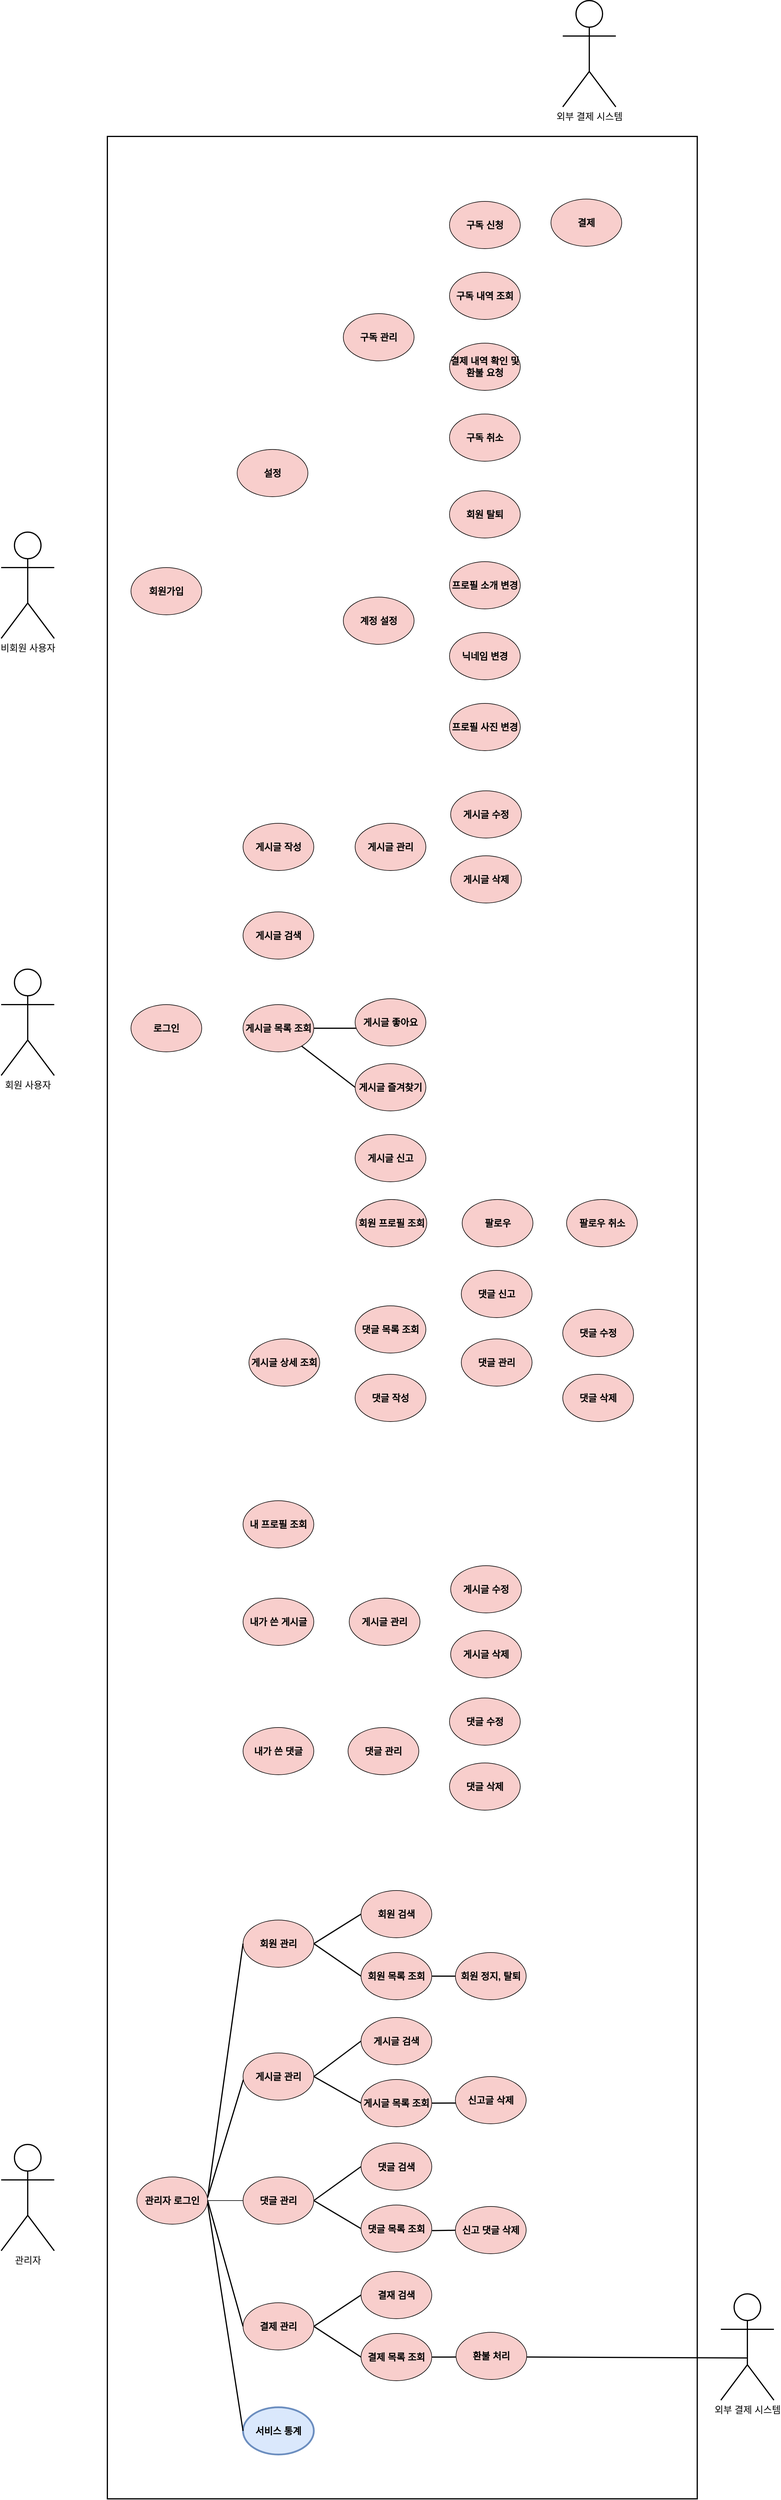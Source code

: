<mxfile version="28.0.3" pages="2">
  <diagram name="페이지-1" id="KHk0nPtYh4eh7Fd_yaVx">
    <mxGraphModel dx="2191" dy="2520" grid="1" gridSize="10" guides="1" tooltips="1" connect="1" arrows="1" fold="1" page="1" pageScale="1" pageWidth="827" pageHeight="1169" math="0" shadow="0">
      <root>
        <mxCell id="0" />
        <mxCell id="1" parent="0" />
        <mxCell id="G9qvY0UhT8ZJuswkd91p-95" value="" style="rounded=0;whiteSpace=wrap;html=1;fillColor=light-dark(#FFFFFF,#FFFFFF);fontSize=16;strokeWidth=2;" vertex="1" parent="1">
          <mxGeometry x="240" y="-730" width="1000" height="4000" as="geometry" />
        </mxCell>
        <mxCell id="G9qvY0UhT8ZJuswkd91p-1" value="&lt;font&gt;비회원 사용자&lt;/font&gt;" style="shape=umlActor;verticalLabelPosition=bottom;verticalAlign=top;html=1;outlineConnect=0;fontSize=16;strokeWidth=2;" vertex="1" parent="1">
          <mxGeometry x="60" y="-60" width="90" height="180" as="geometry" />
        </mxCell>
        <mxCell id="G9qvY0UhT8ZJuswkd91p-5" value="회원가입" style="ellipse;whiteSpace=wrap;fillColor=light-dark(#F8CECC,#FFFFFF);fontSize=16;fontStyle=1;labelBackgroundColor=none;strokeColor=light-dark(#000000,#000000);gradientColor=none;gradientDirection=east;fontColor=light-dark(#000000,#000000);" vertex="1" parent="1">
          <mxGeometry x="280" width="120" height="80" as="geometry" />
        </mxCell>
        <mxCell id="G9qvY0UhT8ZJuswkd91p-6" value="로그인" style="ellipse;whiteSpace=wrap;html=1;fontSize=16;strokeColor=light-dark(#000000,#000000);align=center;verticalAlign=middle;fontFamily=Helvetica;fontColor=light-dark(#000000,#000000);fontStyle=1;labelBackgroundColor=none;fillColor=light-dark(#F8CECC,#FFFFFF);gradientColor=none;gradientDirection=east;" vertex="1" parent="1">
          <mxGeometry x="280" y="740" width="120" height="80" as="geometry" />
        </mxCell>
        <mxCell id="G9qvY0UhT8ZJuswkd91p-51" style="edgeStyle=orthogonalEdgeStyle;rounded=0;orthogonalLoop=1;jettySize=auto;html=1;endArrow=none;endFill=0;fontSize=16;strokeWidth=2;strokeColor=light-dark(#000000,#000000);" edge="1" parent="1" source="G9qvY0UhT8ZJuswkd91p-7" target="G9qvY0UhT8ZJuswkd91p-23">
          <mxGeometry relative="1" as="geometry">
            <Array as="points">
              <mxPoint x="740" y="770" />
              <mxPoint x="740" y="770" />
            </Array>
          </mxGeometry>
        </mxCell>
        <mxCell id="G9qvY0UhT8ZJuswkd91p-7" value="게시글 목록 조회" style="ellipse;whiteSpace=wrap;html=1;fontSize=16;strokeColor=light-dark(#000000,#000000);align=center;verticalAlign=middle;fontFamily=Helvetica;fontColor=light-dark(#000000,#000000);fontStyle=1;labelBackgroundColor=none;fillColor=light-dark(#F8CECC,#FFFFFF);gradientColor=none;gradientDirection=east;" vertex="1" parent="1">
          <mxGeometry x="470" y="740" width="120" height="80" as="geometry" />
        </mxCell>
        <mxCell id="G9qvY0UhT8ZJuswkd91p-8" value="댓글 작성" style="ellipse;whiteSpace=wrap;html=1;fontSize=16;strokeColor=light-dark(#000000,#000000);align=center;verticalAlign=middle;fontFamily=Helvetica;fontColor=light-dark(#000000,#000000);fontStyle=1;labelBackgroundColor=none;fillColor=light-dark(#F8CECC,#FFFFFF);gradientColor=none;gradientDirection=east;" vertex="1" parent="1">
          <mxGeometry x="660" y="1366" width="120" height="80" as="geometry" />
        </mxCell>
        <mxCell id="G9qvY0UhT8ZJuswkd91p-10" value="팔로우" style="ellipse;whiteSpace=wrap;html=1;fontSize=16;strokeColor=light-dark(#000000,#000000);align=center;verticalAlign=middle;fontFamily=Helvetica;fontColor=light-dark(#000000,#000000);fontStyle=1;labelBackgroundColor=none;fillColor=light-dark(#F8CECC,#FFFFFF);gradientColor=none;gradientDirection=east;" vertex="1" parent="1">
          <mxGeometry x="841.5" y="1070" width="120" height="80" as="geometry" />
        </mxCell>
        <mxCell id="G9qvY0UhT8ZJuswkd91p-15" value="게시글 수정" style="ellipse;whiteSpace=wrap;html=1;fontSize=16;strokeColor=light-dark(#000000,#000000);align=center;verticalAlign=middle;fontFamily=Helvetica;fontColor=light-dark(#000000,#000000);fontStyle=1;labelBackgroundColor=none;fillColor=light-dark(#F8CECC,#FFFFFF);gradientColor=none;gradientDirection=east;" vertex="1" parent="1">
          <mxGeometry x="822" y="378" width="120" height="80" as="geometry" />
        </mxCell>
        <mxCell id="G9qvY0UhT8ZJuswkd91p-16" value="게시글 관리" style="ellipse;whiteSpace=wrap;html=1;fontSize=16;strokeColor=light-dark(#000000,#000000);align=center;verticalAlign=middle;fontFamily=Helvetica;fontColor=light-dark(#000000,#000000);fontStyle=1;labelBackgroundColor=none;fillColor=light-dark(#F8CECC,#FFFFFF);gradientColor=none;gradientDirection=east;" vertex="1" parent="1">
          <mxGeometry x="660" y="433" width="120" height="80" as="geometry" />
        </mxCell>
        <mxCell id="G9qvY0UhT8ZJuswkd91p-17" value="게시글 작성" style="ellipse;whiteSpace=wrap;html=1;fontSize=16;strokeColor=light-dark(#000000,#000000);align=center;verticalAlign=middle;fontFamily=Helvetica;fontColor=light-dark(#000000,#000000);fontStyle=1;labelBackgroundColor=none;fillColor=light-dark(#F8CECC,#FFFFFF);gradientColor=none;gradientDirection=east;" vertex="1" parent="1">
          <mxGeometry x="470" y="433" width="120" height="80" as="geometry" />
        </mxCell>
        <mxCell id="G9qvY0UhT8ZJuswkd91p-18" value="게시글 삭제" style="ellipse;whiteSpace=wrap;html=1;fontSize=16;strokeColor=light-dark(#000000,#000000);align=center;verticalAlign=middle;fontFamily=Helvetica;fontColor=light-dark(#000000,#000000);fontStyle=1;labelBackgroundColor=none;fillColor=light-dark(#F8CECC,#FFFFFF);gradientColor=none;gradientDirection=east;" vertex="1" parent="1">
          <mxGeometry x="822" y="488" width="120" height="80" as="geometry" />
        </mxCell>
        <mxCell id="G9qvY0UhT8ZJuswkd91p-20" value="댓글 수정" style="ellipse;whiteSpace=wrap;html=1;fontSize=16;strokeColor=light-dark(#000000,#000000);align=center;verticalAlign=middle;fontFamily=Helvetica;fontColor=light-dark(#000000,#000000);fontStyle=1;labelBackgroundColor=none;fillColor=light-dark(#F8CECC,#FFFFFF);gradientColor=none;gradientDirection=east;" vertex="1" parent="1">
          <mxGeometry x="1012" y="1256" width="120" height="80" as="geometry" />
        </mxCell>
        <mxCell id="G9qvY0UhT8ZJuswkd91p-21" value="댓글 관리" style="ellipse;whiteSpace=wrap;html=1;fontSize=16;strokeColor=light-dark(#000000,#000000);align=center;verticalAlign=middle;fontFamily=Helvetica;fontColor=light-dark(#000000,#000000);fontStyle=1;labelBackgroundColor=none;fillColor=light-dark(#F8CECC,#FFFFFF);gradientColor=none;gradientDirection=east;" vertex="1" parent="1">
          <mxGeometry x="840" y="1306" width="120" height="80" as="geometry" />
        </mxCell>
        <mxCell id="G9qvY0UhT8ZJuswkd91p-22" value="댓글 삭제" style="ellipse;whiteSpace=wrap;html=1;fontSize=16;strokeColor=light-dark(#000000,#000000);align=center;verticalAlign=middle;fontFamily=Helvetica;fontColor=light-dark(#000000,#000000);fontStyle=1;labelBackgroundColor=none;fillColor=light-dark(#F8CECC,#FFFFFF);gradientColor=none;gradientDirection=east;" vertex="1" parent="1">
          <mxGeometry x="1012" y="1366" width="120" height="80" as="geometry" />
        </mxCell>
        <mxCell id="G9qvY0UhT8ZJuswkd91p-23" value="게시글 좋아요" style="ellipse;whiteSpace=wrap;html=1;fontSize=16;strokeColor=light-dark(#000000,#000000);align=center;verticalAlign=middle;fontFamily=Helvetica;fontColor=light-dark(#000000,#000000);fontStyle=1;labelBackgroundColor=none;fillColor=light-dark(#F8CECC,#FFFFFF);gradientColor=none;gradientDirection=east;" vertex="1" parent="1">
          <mxGeometry x="660" y="730" width="120" height="80" as="geometry" />
        </mxCell>
        <mxCell id="G9qvY0UhT8ZJuswkd91p-24" value="게시글 즐겨찾기" style="ellipse;whiteSpace=wrap;html=1;fontSize=16;strokeColor=light-dark(#000000,#000000);align=center;verticalAlign=middle;fontFamily=Helvetica;fontColor=light-dark(#000000,#000000);fontStyle=1;labelBackgroundColor=none;fillColor=light-dark(#F8CECC,#FFFFFF);gradientColor=none;gradientDirection=east;" vertex="1" parent="1">
          <mxGeometry x="660" y="840" width="120" height="80" as="geometry" />
        </mxCell>
        <mxCell id="G9qvY0UhT8ZJuswkd91p-25" value="설정" style="ellipse;whiteSpace=wrap;html=1;fontSize=16;strokeColor=light-dark(#000000,#000000);align=center;verticalAlign=middle;fontFamily=Helvetica;fontColor=light-dark(#000000,#000000);fontStyle=1;labelBackgroundColor=none;fillColor=light-dark(#F8CECC,#FFFFFF);gradientColor=none;gradientDirection=east;" vertex="1" parent="1">
          <mxGeometry x="460" y="-200" width="120" height="80" as="geometry" />
        </mxCell>
        <mxCell id="G9qvY0UhT8ZJuswkd91p-26" value="계정 설정" style="ellipse;whiteSpace=wrap;html=1;fontSize=16;strokeColor=light-dark(#000000,#000000);align=center;verticalAlign=middle;fontFamily=Helvetica;fontColor=light-dark(#000000,#000000);fontStyle=1;labelBackgroundColor=none;fillColor=light-dark(#F8CECC,#FFFFFF);gradientColor=none;gradientDirection=east;" vertex="1" parent="1">
          <mxGeometry x="640" y="50" width="120" height="80" as="geometry" />
        </mxCell>
        <mxCell id="G9qvY0UhT8ZJuswkd91p-27" value="프로필 사진 변경" style="ellipse;whiteSpace=wrap;html=1;fontSize=16;strokeColor=light-dark(#000000,#000000);align=center;verticalAlign=middle;fontFamily=Helvetica;fontColor=light-dark(#000000,#000000);fontStyle=1;labelBackgroundColor=none;fillColor=light-dark(#F8CECC,#FFFFFF);gradientColor=none;gradientDirection=east;" vertex="1" parent="1">
          <mxGeometry x="820" y="230" width="120" height="80" as="geometry" />
        </mxCell>
        <mxCell id="G9qvY0UhT8ZJuswkd91p-29" value="닉네임 변경" style="ellipse;whiteSpace=wrap;html=1;fontSize=16;strokeColor=light-dark(#000000,#000000);align=center;verticalAlign=middle;fontFamily=Helvetica;fontColor=light-dark(#000000,#000000);fontStyle=1;labelBackgroundColor=none;fillColor=light-dark(#F8CECC,#FFFFFF);gradientColor=none;gradientDirection=east;" vertex="1" parent="1">
          <mxGeometry x="820" y="110" width="120" height="80" as="geometry" />
        </mxCell>
        <mxCell id="G9qvY0UhT8ZJuswkd91p-30" value="프로필 소개 변경" style="ellipse;whiteSpace=wrap;html=1;fontSize=16;strokeColor=light-dark(#000000,#000000);align=center;verticalAlign=middle;fontFamily=Helvetica;fontColor=light-dark(#000000,#000000);fontStyle=1;labelBackgroundColor=none;fillColor=light-dark(#F8CECC,#FFFFFF);gradientColor=none;gradientDirection=east;" vertex="1" parent="1">
          <mxGeometry x="820" y="-10" width="120" height="80" as="geometry" />
        </mxCell>
        <mxCell id="G9qvY0UhT8ZJuswkd91p-31" value="회원 탈퇴" style="ellipse;whiteSpace=wrap;html=1;fontSize=16;strokeColor=light-dark(#000000,#000000);align=center;verticalAlign=middle;fontFamily=Helvetica;fontColor=light-dark(#000000,#000000);fontStyle=1;labelBackgroundColor=none;fillColor=light-dark(#F8CECC,#FFFFFF);gradientColor=none;gradientDirection=east;" vertex="1" parent="1">
          <mxGeometry x="820" y="-130" width="120" height="80" as="geometry" />
        </mxCell>
        <mxCell id="G9qvY0UhT8ZJuswkd91p-33" value="구독 관리" style="ellipse;whiteSpace=wrap;html=1;fontSize=16;strokeColor=light-dark(#000000,#000000);align=center;verticalAlign=middle;fontFamily=Helvetica;fontColor=light-dark(#000000,#000000);fontStyle=1;labelBackgroundColor=none;fillColor=light-dark(#F8CECC,#FFFFFF);gradientColor=none;gradientDirection=east;" vertex="1" parent="1">
          <mxGeometry x="640" y="-430" width="120" height="80" as="geometry" />
        </mxCell>
        <mxCell id="G9qvY0UhT8ZJuswkd91p-34" value="구독 취소" style="ellipse;whiteSpace=wrap;html=1;fontSize=16;strokeColor=light-dark(#000000,#000000);align=center;verticalAlign=middle;fontFamily=Helvetica;fontColor=light-dark(#000000,#000000);fontStyle=1;labelBackgroundColor=none;fillColor=light-dark(#F8CECC,#FFFFFF);gradientColor=none;gradientDirection=east;" vertex="1" parent="1">
          <mxGeometry x="820" y="-260" width="120" height="80" as="geometry" />
        </mxCell>
        <mxCell id="G9qvY0UhT8ZJuswkd91p-35" value="결제 내역 확인 및 환불 요청" style="ellipse;whiteSpace=wrap;html=1;fontSize=16;strokeColor=light-dark(#000000,#000000);align=center;verticalAlign=middle;fontFamily=Helvetica;fontColor=light-dark(#000000,#000000);fontStyle=1;labelBackgroundColor=none;fillColor=light-dark(#F8CECC,#FFFFFF);gradientColor=none;gradientDirection=east;" vertex="1" parent="1">
          <mxGeometry x="820" y="-380" width="120" height="80" as="geometry" />
        </mxCell>
        <mxCell id="G9qvY0UhT8ZJuswkd91p-36" value="구독 내역 조회" style="ellipse;whiteSpace=wrap;html=1;fontSize=16;strokeColor=light-dark(#000000,#000000);align=center;verticalAlign=middle;fontFamily=Helvetica;fontColor=light-dark(#000000,#000000);fontStyle=1;labelBackgroundColor=none;fillColor=light-dark(#F8CECC,#FFFFFF);gradientColor=none;gradientDirection=east;" vertex="1" parent="1">
          <mxGeometry x="820" y="-500" width="120" height="80" as="geometry" />
        </mxCell>
        <mxCell id="G9qvY0UhT8ZJuswkd91p-37" value="구독 신청" style="ellipse;whiteSpace=wrap;html=1;fontSize=16;strokeColor=light-dark(#000000,#000000);align=center;verticalAlign=middle;fontFamily=Helvetica;fontColor=light-dark(#000000,#000000);fontStyle=1;labelBackgroundColor=none;fillColor=light-dark(#F8CECC,#FFFFFF);gradientColor=none;gradientDirection=east;" vertex="1" parent="1">
          <mxGeometry x="820" y="-620" width="120" height="80" as="geometry" />
        </mxCell>
        <mxCell id="G9qvY0UhT8ZJuswkd91p-38" value="결제" style="ellipse;whiteSpace=wrap;html=1;fontSize=16;strokeColor=light-dark(#000000,#000000);align=center;verticalAlign=middle;fontFamily=Helvetica;fontColor=light-dark(#000000,#000000);fontStyle=1;labelBackgroundColor=none;fillColor=light-dark(#F8CECC,#FFFFFF);gradientColor=none;gradientDirection=east;" vertex="1" parent="1">
          <mxGeometry x="992" y="-624" width="120" height="80" as="geometry" />
        </mxCell>
        <mxCell id="G9qvY0UhT8ZJuswkd91p-39" value="게시글 검색" style="ellipse;whiteSpace=wrap;html=1;fontSize=16;strokeColor=light-dark(#000000,#000000);align=center;verticalAlign=middle;fontFamily=Helvetica;fontColor=light-dark(#000000,#000000);fontStyle=1;labelBackgroundColor=none;fillColor=light-dark(#F8CECC,#FFFFFF);gradientColor=none;gradientDirection=east;" vertex="1" parent="1">
          <mxGeometry x="470" y="583" width="120" height="80" as="geometry" />
        </mxCell>
        <mxCell id="G9qvY0UhT8ZJuswkd91p-40" value="회원 프로필 조회" style="ellipse;whiteSpace=wrap;html=1;fontSize=16;strokeColor=light-dark(#000000,#000000);align=center;verticalAlign=middle;fontFamily=Helvetica;fontColor=light-dark(#000000,#000000);fontStyle=1;labelBackgroundColor=none;fillColor=light-dark(#F8CECC,#FFFFFF);gradientColor=none;gradientDirection=east;" vertex="1" parent="1">
          <mxGeometry x="661.5" y="1070" width="120" height="80" as="geometry" />
        </mxCell>
        <mxCell id="G9qvY0UhT8ZJuswkd91p-41" value="팔로우 취소" style="ellipse;whiteSpace=wrap;html=1;fontSize=16;strokeColor=light-dark(#000000,#000000);align=center;verticalAlign=middle;fontFamily=Helvetica;fontColor=light-dark(#000000,#000000);fontStyle=1;labelBackgroundColor=none;fillColor=light-dark(#F8CECC,#FFFFFF);gradientColor=none;gradientDirection=east;" vertex="1" parent="1">
          <mxGeometry x="1018.5" y="1070" width="120" height="80" as="geometry" />
        </mxCell>
        <mxCell id="G9qvY0UhT8ZJuswkd91p-42" value="게시글 상세 조회" style="ellipse;whiteSpace=wrap;html=1;fontSize=16;strokeColor=light-dark(#000000,#000000);align=center;verticalAlign=middle;fontFamily=Helvetica;fontColor=light-dark(#000000,#000000);fontStyle=1;labelBackgroundColor=none;fillColor=light-dark(#F8CECC,#FFFFFF);gradientColor=none;gradientDirection=east;" vertex="1" parent="1">
          <mxGeometry x="480" y="1306" width="120" height="80" as="geometry" />
        </mxCell>
        <mxCell id="G9qvY0UhT8ZJuswkd91p-57" value="" style="endArrow=none;html=1;rounded=0;entryX=0;entryY=0.5;entryDx=0;entryDy=0;fontSize=16;strokeWidth=2;strokeColor=light-dark(#000000,#000000);" edge="1" parent="1" source="G9qvY0UhT8ZJuswkd91p-7" target="G9qvY0UhT8ZJuswkd91p-24">
          <mxGeometry width="50" height="50" relative="1" as="geometry">
            <mxPoint x="700" y="910" as="sourcePoint" />
            <mxPoint x="750" y="860" as="targetPoint" />
          </mxGeometry>
        </mxCell>
        <mxCell id="G9qvY0UhT8ZJuswkd91p-61" value="댓글 목록 조회" style="ellipse;whiteSpace=wrap;html=1;fontSize=16;strokeColor=light-dark(#000000,#000000);align=center;verticalAlign=middle;fontFamily=Helvetica;fontColor=light-dark(#000000,#000000);fontStyle=1;labelBackgroundColor=none;fillColor=light-dark(#F8CECC,#FFFFFF);gradientColor=none;gradientDirection=east;" vertex="1" parent="1">
          <mxGeometry x="660" y="1250" width="120" height="80" as="geometry" />
        </mxCell>
        <mxCell id="G9qvY0UhT8ZJuswkd91p-62" value="내 프로필 조회" style="ellipse;whiteSpace=wrap;html=1;fontSize=16;strokeColor=light-dark(#000000,#000000);align=center;verticalAlign=middle;fontFamily=Helvetica;fontColor=light-dark(#000000,#000000);fontStyle=1;labelBackgroundColor=none;fillColor=light-dark(#F8CECC,#FFFFFF);gradientColor=none;gradientDirection=east;" vertex="1" parent="1">
          <mxGeometry x="470" y="1580" width="120" height="80" as="geometry" />
        </mxCell>
        <mxCell id="G9qvY0UhT8ZJuswkd91p-63" value="내가 쓴 게시글" style="ellipse;whiteSpace=wrap;html=1;fontSize=16;strokeColor=light-dark(#000000,#000000);align=center;verticalAlign=middle;fontFamily=Helvetica;fontColor=light-dark(#000000,#000000);fontStyle=1;labelBackgroundColor=none;fillColor=light-dark(#F8CECC,#FFFFFF);gradientColor=none;gradientDirection=east;" vertex="1" parent="1">
          <mxGeometry x="470" y="1745" width="120" height="80" as="geometry" />
        </mxCell>
        <mxCell id="G9qvY0UhT8ZJuswkd91p-64" value="내가 쓴 댓글" style="ellipse;whiteSpace=wrap;html=1;fontSize=16;strokeColor=light-dark(#000000,#000000);align=center;verticalAlign=middle;fontFamily=Helvetica;fontColor=light-dark(#000000,#000000);fontStyle=1;labelBackgroundColor=none;fillColor=light-dark(#F8CECC,#FFFFFF);gradientColor=none;gradientDirection=east;" vertex="1" parent="1">
          <mxGeometry x="470" y="1964" width="120" height="80" as="geometry" />
        </mxCell>
        <mxCell id="G9qvY0UhT8ZJuswkd91p-65" value="게시글 수정" style="ellipse;whiteSpace=wrap;html=1;fontSize=16;strokeColor=light-dark(#000000,#000000);align=center;verticalAlign=middle;fontFamily=Helvetica;fontColor=light-dark(#000000,#000000);fontStyle=1;labelBackgroundColor=none;fillColor=light-dark(#F8CECC,#FFFFFF);gradientColor=none;gradientDirection=east;" vertex="1" parent="1">
          <mxGeometry x="822" y="1690" width="120" height="80" as="geometry" />
        </mxCell>
        <mxCell id="G9qvY0UhT8ZJuswkd91p-66" value="게시글 관리" style="ellipse;whiteSpace=wrap;html=1;fontSize=16;strokeColor=light-dark(#000000,#000000);align=center;verticalAlign=middle;fontFamily=Helvetica;fontColor=light-dark(#000000,#000000);fontStyle=1;labelBackgroundColor=none;fillColor=light-dark(#F8CECC,#FFFFFF);gradientColor=none;gradientDirection=east;" vertex="1" parent="1">
          <mxGeometry x="650" y="1745" width="120" height="80" as="geometry" />
        </mxCell>
        <mxCell id="G9qvY0UhT8ZJuswkd91p-67" value="게시글 삭제" style="ellipse;whiteSpace=wrap;html=1;fontSize=16;strokeColor=light-dark(#000000,#000000);align=center;verticalAlign=middle;fontFamily=Helvetica;fontColor=light-dark(#000000,#000000);fontStyle=1;labelBackgroundColor=none;fillColor=light-dark(#F8CECC,#FFFFFF);gradientColor=none;gradientDirection=east;" vertex="1" parent="1">
          <mxGeometry x="822" y="1800" width="120" height="80" as="geometry" />
        </mxCell>
        <mxCell id="G9qvY0UhT8ZJuswkd91p-68" value="댓글 수정" style="ellipse;whiteSpace=wrap;html=1;fontSize=16;strokeColor=light-dark(#000000,#000000);align=center;verticalAlign=middle;fontFamily=Helvetica;fontColor=light-dark(#000000,#000000);fontStyle=1;labelBackgroundColor=none;fillColor=light-dark(#F8CECC,#FFFFFF);gradientColor=none;gradientDirection=east;" vertex="1" parent="1">
          <mxGeometry x="820" y="1914" width="120" height="80" as="geometry" />
        </mxCell>
        <mxCell id="G9qvY0UhT8ZJuswkd91p-69" value="댓글 관리" style="ellipse;whiteSpace=wrap;html=1;fontSize=16;strokeColor=light-dark(#000000,#000000);align=center;verticalAlign=middle;fontFamily=Helvetica;fontColor=light-dark(#000000,#000000);fontStyle=1;labelBackgroundColor=none;fillColor=light-dark(#F8CECC,#FFFFFF);gradientColor=none;gradientDirection=east;" vertex="1" parent="1">
          <mxGeometry x="648" y="1964" width="120" height="80" as="geometry" />
        </mxCell>
        <mxCell id="G9qvY0UhT8ZJuswkd91p-70" value="댓글 삭제" style="ellipse;whiteSpace=wrap;html=1;fontSize=16;strokeColor=light-dark(#000000,#000000);align=center;verticalAlign=middle;fontFamily=Helvetica;fontColor=light-dark(#000000,#000000);fontStyle=1;labelBackgroundColor=none;fillColor=light-dark(#F8CECC,#FFFFFF);gradientColor=none;gradientDirection=east;" vertex="1" parent="1">
          <mxGeometry x="820" y="2024" width="120" height="80" as="geometry" />
        </mxCell>
        <mxCell id="G9qvY0UhT8ZJuswkd91p-71" value="게시글 신고" style="ellipse;whiteSpace=wrap;html=1;fontSize=16;strokeColor=light-dark(#000000,#000000);align=center;verticalAlign=middle;fontFamily=Helvetica;fontColor=light-dark(#000000,#000000);fontStyle=1;labelBackgroundColor=none;fillColor=light-dark(#F8CECC,#FFFFFF);gradientColor=none;gradientDirection=east;" vertex="1" parent="1">
          <mxGeometry x="660" y="960" width="120" height="80" as="geometry" />
        </mxCell>
        <mxCell id="G9qvY0UhT8ZJuswkd91p-72" value="댓글 신고" style="ellipse;whiteSpace=wrap;html=1;fontSize=16;strokeColor=light-dark(#000000,#000000);align=center;verticalAlign=middle;fontFamily=Helvetica;fontColor=light-dark(#000000,#000000);fontStyle=1;labelBackgroundColor=none;fillColor=light-dark(#F8CECC,#FFFFFF);gradientColor=none;gradientDirection=east;" vertex="1" parent="1">
          <mxGeometry x="840" y="1190" width="120" height="80" as="geometry" />
        </mxCell>
        <mxCell id="G9qvY0UhT8ZJuswkd91p-75" value="관리자 로그인" style="ellipse;whiteSpace=wrap;html=1;fontSize=16;strokeColor=light-dark(#000000,#000000);align=center;verticalAlign=middle;fontFamily=Helvetica;fontColor=light-dark(#000000,#000000);fontStyle=1;labelBackgroundColor=none;fillColor=light-dark(#F8CECC,#FFFFFF);gradientColor=none;gradientDirection=east;" vertex="1" parent="1">
          <mxGeometry x="290" y="2725" width="120" height="80" as="geometry" />
        </mxCell>
        <mxCell id="G9qvY0UhT8ZJuswkd91p-76" value="회원 관리" style="ellipse;whiteSpace=wrap;html=1;fontSize=16;strokeColor=light-dark(#000000,#000000);align=center;verticalAlign=middle;fontFamily=Helvetica;fontColor=light-dark(#000000,#000000);fontStyle=1;labelBackgroundColor=none;fillColor=light-dark(#F8CECC,#FFFFFF);gradientColor=none;gradientDirection=east;" vertex="1" parent="1">
          <mxGeometry x="470" y="2290" width="120" height="80" as="geometry" />
        </mxCell>
        <mxCell id="G9qvY0UhT8ZJuswkd91p-77" value="게시글 관리" style="ellipse;whiteSpace=wrap;html=1;fontSize=16;strokeColor=light-dark(#000000,#000000);align=center;verticalAlign=middle;fontFamily=Helvetica;fontColor=light-dark(#000000,#000000);fontStyle=1;labelBackgroundColor=none;fillColor=light-dark(#F8CECC,#FFFFFF);gradientColor=none;gradientDirection=east;" vertex="1" parent="1">
          <mxGeometry x="470" y="2515" width="120" height="80" as="geometry" />
        </mxCell>
        <mxCell id="G9qvY0UhT8ZJuswkd91p-78" value="댓글 관리" style="ellipse;whiteSpace=wrap;html=1;fontSize=16;strokeColor=light-dark(#000000,#000000);align=center;verticalAlign=middle;fontFamily=Helvetica;fontColor=light-dark(#000000,#000000);fontStyle=1;labelBackgroundColor=none;fillColor=light-dark(#F8CECC,#FFFFFF);gradientColor=none;gradientDirection=east;" vertex="1" parent="1">
          <mxGeometry x="470" y="2725" width="120" height="80" as="geometry" />
        </mxCell>
        <mxCell id="G9qvY0UhT8ZJuswkd91p-79" value="결제 관리" style="ellipse;whiteSpace=wrap;html=1;fontSize=16;strokeColor=light-dark(#000000,#000000);align=center;verticalAlign=middle;fontFamily=Helvetica;fontColor=light-dark(#000000,#000000);fontStyle=1;labelBackgroundColor=none;fillColor=light-dark(#F8CECC,#FFFFFF);gradientColor=none;gradientDirection=east;" vertex="1" parent="1">
          <mxGeometry x="470" y="2938" width="120" height="80" as="geometry" />
        </mxCell>
        <mxCell id="G9qvY0UhT8ZJuswkd91p-80" value="서비스 통계" style="ellipse;whiteSpace=wrap;html=1;fontSize=16;strokeColor=light-dark(#6C8EBF,#000000);align=center;verticalAlign=middle;fontFamily=Helvetica;fontStyle=1;labelBackgroundColor=none;fillColor=light-dark(#DAE8FC,#5C82B9);gradientColor=none;gradientDirection=east;fontColor=light-dark(#000000,#000000);strokeWidth=3;" vertex="1" parent="1">
          <mxGeometry x="470" y="3115" width="120" height="80" as="geometry" />
        </mxCell>
        <mxCell id="G9qvY0UhT8ZJuswkd91p-81" value="회원 목록 조회" style="ellipse;whiteSpace=wrap;html=1;fontSize=16;strokeColor=light-dark(#000000,#000000);align=center;verticalAlign=middle;fontFamily=Helvetica;fontColor=light-dark(#000000,#000000);fontStyle=1;labelBackgroundColor=none;fillColor=light-dark(#F8CECC,#FFFFFF);gradientColor=none;gradientDirection=east;" vertex="1" parent="1">
          <mxGeometry x="670" y="2345" width="120" height="80" as="geometry" />
        </mxCell>
        <mxCell id="G9qvY0UhT8ZJuswkd91p-82" value="회원 검색" style="ellipse;whiteSpace=wrap;html=1;fontSize=16;strokeColor=light-dark(#000000,#000000);align=center;verticalAlign=middle;fontFamily=Helvetica;fontColor=light-dark(#000000,#000000);fontStyle=1;labelBackgroundColor=none;fillColor=light-dark(#F8CECC,#FFFFFF);gradientColor=none;gradientDirection=east;" vertex="1" parent="1">
          <mxGeometry x="670" y="2240" width="120" height="80" as="geometry" />
        </mxCell>
        <mxCell id="G9qvY0UhT8ZJuswkd91p-84" value="게시글 검색" style="ellipse;whiteSpace=wrap;html=1;fontSize=16;strokeColor=light-dark(#000000,#000000);align=center;verticalAlign=middle;fontFamily=Helvetica;fontColor=light-dark(#000000,#000000);fontStyle=1;labelBackgroundColor=none;fillColor=light-dark(#F8CECC,#FFFFFF);gradientColor=none;gradientDirection=east;" vertex="1" parent="1">
          <mxGeometry x="670" y="2455" width="120" height="80" as="geometry" />
        </mxCell>
        <mxCell id="G9qvY0UhT8ZJuswkd91p-85" value="게시글 목록 조회" style="ellipse;whiteSpace=wrap;html=1;fontSize=16;strokeColor=light-dark(#000000,#000000);align=center;verticalAlign=middle;fontFamily=Helvetica;fontColor=light-dark(#000000,#000000);fontStyle=1;labelBackgroundColor=none;fillColor=light-dark(#F8CECC,#FFFFFF);gradientColor=none;gradientDirection=east;" vertex="1" parent="1">
          <mxGeometry x="670" y="2560" width="120" height="80" as="geometry" />
        </mxCell>
        <mxCell id="G9qvY0UhT8ZJuswkd91p-86" value="댓글 검색" style="ellipse;whiteSpace=wrap;html=1;fontSize=16;strokeColor=light-dark(#000000,#000000);align=center;verticalAlign=middle;fontFamily=Helvetica;fontColor=light-dark(#000000,#000000);fontStyle=1;labelBackgroundColor=none;fillColor=light-dark(#F8CECC,#FFFFFF);gradientColor=none;gradientDirection=east;" vertex="1" parent="1">
          <mxGeometry x="670" y="2667.5" width="120" height="80" as="geometry" />
        </mxCell>
        <mxCell id="G9qvY0UhT8ZJuswkd91p-87" value="댓글 목록 조회" style="ellipse;whiteSpace=wrap;html=1;fontSize=16;strokeColor=light-dark(#000000,#000000);align=center;verticalAlign=middle;fontFamily=Helvetica;fontColor=light-dark(#000000,#000000);fontStyle=1;labelBackgroundColor=none;fillColor=light-dark(#F8CECC,#FFFFFF);gradientColor=none;gradientDirection=east;" vertex="1" parent="1">
          <mxGeometry x="670" y="2772.5" width="120" height="80" as="geometry" />
        </mxCell>
        <mxCell id="G9qvY0UhT8ZJuswkd91p-88" value="회원 정지, 탈퇴" style="ellipse;whiteSpace=wrap;html=1;fontSize=16;strokeColor=light-dark(#000000,#000000);align=center;verticalAlign=middle;fontFamily=Helvetica;fontColor=light-dark(#000000,#000000);fontStyle=1;labelBackgroundColor=none;fillColor=light-dark(#F8CECC,#FFFFFF);gradientColor=none;gradientDirection=east;" vertex="1" parent="1">
          <mxGeometry x="830" y="2345" width="120" height="80" as="geometry" />
        </mxCell>
        <mxCell id="G9qvY0UhT8ZJuswkd91p-89" value="신고글 삭제" style="ellipse;whiteSpace=wrap;html=1;fontSize=16;strokeColor=light-dark(#000000,#000000);align=center;verticalAlign=middle;fontFamily=Helvetica;fontColor=light-dark(#000000,#000000);fontStyle=1;labelBackgroundColor=none;fillColor=light-dark(#F8CECC,#FFFFFF);gradientColor=none;gradientDirection=east;" vertex="1" parent="1">
          <mxGeometry x="830" y="2555" width="120" height="80" as="geometry" />
        </mxCell>
        <mxCell id="G9qvY0UhT8ZJuswkd91p-90" value="신고 댓글 삭제" style="ellipse;whiteSpace=wrap;html=1;fontSize=16;strokeColor=light-dark(#000000,#000000);align=center;verticalAlign=middle;fontFamily=Helvetica;fontColor=light-dark(#000000,#000000);fontStyle=1;labelBackgroundColor=none;fillColor=light-dark(#F8CECC,#FFFFFF);gradientColor=none;gradientDirection=east;" vertex="1" parent="1">
          <mxGeometry x="830" y="2775" width="120" height="80" as="geometry" />
        </mxCell>
        <mxCell id="G9qvY0UhT8ZJuswkd91p-91" value="결재 검색" style="ellipse;whiteSpace=wrap;html=1;fontSize=16;strokeColor=light-dark(#000000,#000000);align=center;verticalAlign=middle;fontFamily=Helvetica;fontColor=light-dark(#000000,#000000);fontStyle=1;labelBackgroundColor=none;fillColor=light-dark(#F8CECC,#FFFFFF);gradientColor=none;gradientDirection=east;" vertex="1" parent="1">
          <mxGeometry x="670" y="2885" width="120" height="80" as="geometry" />
        </mxCell>
        <mxCell id="G9qvY0UhT8ZJuswkd91p-92" value="결제 목록 조회" style="ellipse;whiteSpace=wrap;html=1;fontSize=16;strokeColor=light-dark(#000000,#000000);align=center;verticalAlign=middle;fontFamily=Helvetica;fontColor=light-dark(#000000,#000000);fontStyle=1;labelBackgroundColor=none;fillColor=light-dark(#F8CECC,#FFFFFF);gradientColor=none;gradientDirection=east;" vertex="1" parent="1">
          <mxGeometry x="670" y="2990" width="120" height="80" as="geometry" />
        </mxCell>
        <mxCell id="G9qvY0UhT8ZJuswkd91p-93" value="환불 처리" style="ellipse;whiteSpace=wrap;html=1;fontSize=16;strokeColor=light-dark(#000000,#000000);align=center;verticalAlign=middle;fontFamily=Helvetica;fontColor=light-dark(#000000,#000000);fontStyle=1;labelBackgroundColor=none;fillColor=light-dark(#F8CECC,#FFFFFF);gradientColor=none;gradientDirection=east;" vertex="1" parent="1">
          <mxGeometry x="831" y="2988" width="120" height="80" as="geometry" />
        </mxCell>
        <mxCell id="G9qvY0UhT8ZJuswkd91p-96" value="&lt;font&gt;회원 사용자&lt;/font&gt;" style="shape=umlActor;verticalLabelPosition=bottom;verticalAlign=top;html=1;outlineConnect=0;fontSize=16;strokeWidth=2;" vertex="1" parent="1">
          <mxGeometry x="60" y="680" width="90" height="180" as="geometry" />
        </mxCell>
        <mxCell id="G9qvY0UhT8ZJuswkd91p-97" value="&lt;font&gt;관리자&lt;/font&gt;" style="shape=umlActor;verticalLabelPosition=bottom;verticalAlign=top;html=1;outlineConnect=0;fontSize=16;strokeWidth=2;" vertex="1" parent="1">
          <mxGeometry x="60" y="2670" width="90" height="180" as="geometry" />
        </mxCell>
        <mxCell id="G9qvY0UhT8ZJuswkd91p-98" value="&lt;font&gt;외부 결제 시스템&lt;/font&gt;" style="shape=umlActor;verticalLabelPosition=bottom;verticalAlign=top;html=1;outlineConnect=0;fontSize=16;strokeWidth=2;" vertex="1" parent="1">
          <mxGeometry x="1012" y="-960" width="90" height="180" as="geometry" />
        </mxCell>
        <mxCell id="G9qvY0UhT8ZJuswkd91p-99" value="&lt;font&gt;외부 결제 시스템&lt;/font&gt;" style="shape=umlActor;verticalLabelPosition=bottom;verticalAlign=top;html=1;outlineConnect=0;fontSize=16;strokeWidth=2;" vertex="1" parent="1">
          <mxGeometry x="1280" y="2923" width="90" height="180" as="geometry" />
        </mxCell>
        <mxCell id="G9qvY0UhT8ZJuswkd91p-102" value="" style="endArrow=none;html=1;rounded=0;exitX=1;exitY=0.5;exitDx=0;exitDy=0;fontSize=16;" edge="1" parent="1" source="G9qvY0UhT8ZJuswkd91p-75" target="G9qvY0UhT8ZJuswkd91p-78">
          <mxGeometry width="50" height="50" relative="1" as="geometry">
            <mxPoint x="390" y="2830" as="sourcePoint" />
            <mxPoint x="440" y="2780" as="targetPoint" />
          </mxGeometry>
        </mxCell>
        <mxCell id="G9qvY0UhT8ZJuswkd91p-103" value="" style="endArrow=none;html=1;rounded=0;entryX=0.004;entryY=0.569;entryDx=0;entryDy=0;entryPerimeter=0;fontSize=16;strokeWidth=2;strokeColor=light-dark(#000000,#070707);" edge="1" parent="1" target="G9qvY0UhT8ZJuswkd91p-77">
          <mxGeometry width="50" height="50" relative="1" as="geometry">
            <mxPoint x="410" y="2760" as="sourcePoint" />
            <mxPoint x="540" y="2696" as="targetPoint" />
          </mxGeometry>
        </mxCell>
        <mxCell id="G9qvY0UhT8ZJuswkd91p-104" value="" style="endArrow=none;html=1;rounded=0;entryX=1;entryY=0.5;entryDx=0;entryDy=0;exitX=0;exitY=0.5;exitDx=0;exitDy=0;fontSize=16;strokeWidth=2;strokeColor=light-dark(#000000,#070707);" edge="1" parent="1" source="G9qvY0UhT8ZJuswkd91p-79" target="G9qvY0UhT8ZJuswkd91p-75">
          <mxGeometry width="50" height="50" relative="1" as="geometry">
            <mxPoint x="530" y="3031" as="sourcePoint" />
            <mxPoint x="590" y="2840" as="targetPoint" />
          </mxGeometry>
        </mxCell>
        <mxCell id="G9qvY0UhT8ZJuswkd91p-105" value="" style="endArrow=none;html=1;rounded=0;exitX=0;exitY=0.5;exitDx=0;exitDy=0;fontSize=16;strokeWidth=2;strokeColor=light-dark(#000000,#070707);" edge="1" parent="1" source="G9qvY0UhT8ZJuswkd91p-80">
          <mxGeometry width="50" height="50" relative="1" as="geometry">
            <mxPoint x="510" y="3113" as="sourcePoint" />
            <mxPoint x="410" y="2770" as="targetPoint" />
          </mxGeometry>
        </mxCell>
        <mxCell id="G9qvY0UhT8ZJuswkd91p-106" value="" style="endArrow=none;html=1;rounded=0;entryX=0;entryY=0.5;entryDx=0;entryDy=0;fontSize=16;strokeWidth=2;strokeColor=light-dark(#000000,#070707);" edge="1" parent="1" target="G9qvY0UhT8ZJuswkd91p-76">
          <mxGeometry width="50" height="50" relative="1" as="geometry">
            <mxPoint x="410" y="2760" as="sourcePoint" />
            <mxPoint x="390" y="2441" as="targetPoint" />
          </mxGeometry>
        </mxCell>
        <mxCell id="G9qvY0UhT8ZJuswkd91p-107" value="" style="endArrow=none;html=1;rounded=0;entryX=0;entryY=0.5;entryDx=0;entryDy=0;exitX=1;exitY=0.5;exitDx=0;exitDy=0;fontSize=16;strokeWidth=2;strokeColor=light-dark(#000000,#070707);" edge="1" parent="1" source="G9qvY0UhT8ZJuswkd91p-76" target="G9qvY0UhT8ZJuswkd91p-82">
          <mxGeometry width="50" height="50" relative="1" as="geometry">
            <mxPoint x="570" y="2580" as="sourcePoint" />
            <mxPoint x="630" y="2150" as="targetPoint" />
          </mxGeometry>
        </mxCell>
        <mxCell id="G9qvY0UhT8ZJuswkd91p-108" value="" style="endArrow=none;html=1;rounded=0;entryX=0;entryY=0.5;entryDx=0;entryDy=0;exitX=1;exitY=0.5;exitDx=0;exitDy=0;fontSize=16;strokeWidth=2;strokeColor=light-dark(#000000,#070707);" edge="1" parent="1" source="G9qvY0UhT8ZJuswkd91p-76" target="G9qvY0UhT8ZJuswkd91p-81">
          <mxGeometry width="50" height="50" relative="1" as="geometry">
            <mxPoint x="650" y="2410" as="sourcePoint" />
            <mxPoint x="730" y="2360" as="targetPoint" />
          </mxGeometry>
        </mxCell>
        <mxCell id="G9qvY0UhT8ZJuswkd91p-109" value="" style="endArrow=none;html=1;rounded=0;entryX=0;entryY=0.5;entryDx=0;entryDy=0;exitX=1;exitY=0.5;exitDx=0;exitDy=0;fontSize=16;strokeWidth=2;strokeColor=light-dark(#000000,#070707);" edge="1" parent="1" source="G9qvY0UhT8ZJuswkd91p-77" target="G9qvY0UhT8ZJuswkd91p-84">
          <mxGeometry width="50" height="50" relative="1" as="geometry">
            <mxPoint x="640" y="2370" as="sourcePoint" />
            <mxPoint x="720" y="2425" as="targetPoint" />
          </mxGeometry>
        </mxCell>
        <mxCell id="G9qvY0UhT8ZJuswkd91p-110" value="" style="endArrow=none;html=1;rounded=0;entryX=0;entryY=0.5;entryDx=0;entryDy=0;exitX=1;exitY=0.5;exitDx=0;exitDy=0;fontSize=16;strokeWidth=2;strokeColor=light-dark(#000000,#070707);" edge="1" parent="1" source="G9qvY0UhT8ZJuswkd91p-77" target="G9qvY0UhT8ZJuswkd91p-85">
          <mxGeometry width="50" height="50" relative="1" as="geometry">
            <mxPoint x="650" y="2610" as="sourcePoint" />
            <mxPoint x="730" y="2550" as="targetPoint" />
          </mxGeometry>
        </mxCell>
        <mxCell id="G9qvY0UhT8ZJuswkd91p-111" value="" style="endArrow=none;html=1;rounded=0;entryX=0;entryY=0.5;entryDx=0;entryDy=0;exitX=1;exitY=0.5;exitDx=0;exitDy=0;fontSize=16;strokeWidth=2;strokeColor=light-dark(#000000,#070707);" edge="1" parent="1" source="G9qvY0UhT8ZJuswkd91p-81" target="G9qvY0UhT8ZJuswkd91p-88">
          <mxGeometry width="50" height="50" relative="1" as="geometry">
            <mxPoint x="650" y="2600" as="sourcePoint" />
            <mxPoint x="730" y="2645" as="targetPoint" />
          </mxGeometry>
        </mxCell>
        <mxCell id="G9qvY0UhT8ZJuswkd91p-112" value="" style="endArrow=none;html=1;rounded=0;entryX=0;entryY=0.561;entryDx=0;entryDy=0;exitX=1;exitY=0.5;exitDx=0;exitDy=0;entryPerimeter=0;fontSize=16;strokeWidth=2;strokeColor=light-dark(#000000,#070707);" edge="1" parent="1" source="G9qvY0UhT8ZJuswkd91p-85" target="G9qvY0UhT8ZJuswkd91p-89">
          <mxGeometry width="50" height="50" relative="1" as="geometry">
            <mxPoint x="830" y="2430" as="sourcePoint" />
            <mxPoint x="870" y="2430" as="targetPoint" />
          </mxGeometry>
        </mxCell>
        <mxCell id="G9qvY0UhT8ZJuswkd91p-113" value="" style="endArrow=none;html=1;rounded=0;entryX=0;entryY=0.5;entryDx=0;entryDy=0;exitX=1;exitY=0.5;exitDx=0;exitDy=0;fontSize=16;strokeWidth=2;strokeColor=light-dark(#000000,#070707);" edge="1" parent="1" source="G9qvY0UhT8ZJuswkd91p-78" target="G9qvY0UhT8ZJuswkd91p-86">
          <mxGeometry width="50" height="50" relative="1" as="geometry">
            <mxPoint x="650" y="2600" as="sourcePoint" />
            <mxPoint x="730" y="2645" as="targetPoint" />
          </mxGeometry>
        </mxCell>
        <mxCell id="G9qvY0UhT8ZJuswkd91p-114" value="" style="endArrow=none;html=1;rounded=0;entryX=0;entryY=0.5;entryDx=0;entryDy=0;exitX=1;exitY=0.5;exitDx=0;exitDy=0;fontSize=16;strokeWidth=2;strokeColor=light-dark(#000000,#070707);" edge="1" parent="1" source="G9qvY0UhT8ZJuswkd91p-78" target="G9qvY0UhT8ZJuswkd91p-87">
          <mxGeometry width="50" height="50" relative="1" as="geometry">
            <mxPoint x="660" y="2827" as="sourcePoint" />
            <mxPoint x="740" y="2770" as="targetPoint" />
          </mxGeometry>
        </mxCell>
        <mxCell id="G9qvY0UhT8ZJuswkd91p-115" value="" style="endArrow=none;html=1;rounded=0;exitX=1.004;exitY=0.542;exitDx=0;exitDy=0;exitPerimeter=0;fontSize=16;strokeWidth=2;strokeColor=light-dark(#000000,#070707);" edge="1" parent="1" source="G9qvY0UhT8ZJuswkd91p-87" target="G9qvY0UhT8ZJuswkd91p-90">
          <mxGeometry width="50" height="50" relative="1" as="geometry">
            <mxPoint x="670" y="2820" as="sourcePoint" />
            <mxPoint x="750" y="2868" as="targetPoint" />
          </mxGeometry>
        </mxCell>
        <mxCell id="G9qvY0UhT8ZJuswkd91p-116" value="" style="endArrow=none;html=1;rounded=0;entryX=0;entryY=0.5;entryDx=0;entryDy=0;exitX=1;exitY=0.5;exitDx=0;exitDy=0;fontSize=16;strokeWidth=2;strokeColor=light-dark(#000000,#070707);" edge="1" parent="1" source="G9qvY0UhT8ZJuswkd91p-79" target="G9qvY0UhT8ZJuswkd91p-91">
          <mxGeometry width="50" height="50" relative="1" as="geometry">
            <mxPoint x="700" y="2880" as="sourcePoint" />
            <mxPoint x="780" y="2928" as="targetPoint" />
          </mxGeometry>
        </mxCell>
        <mxCell id="G9qvY0UhT8ZJuswkd91p-117" value="" style="endArrow=none;html=1;rounded=0;entryX=0;entryY=0.5;entryDx=0;entryDy=0;exitX=1;exitY=0.5;exitDx=0;exitDy=0;fontSize=16;strokeWidth=2;strokeColor=light-dark(#000000,#070707);" edge="1" parent="1" source="G9qvY0UhT8ZJuswkd91p-79" target="G9qvY0UhT8ZJuswkd91p-92">
          <mxGeometry width="50" height="50" relative="1" as="geometry">
            <mxPoint x="640" y="3063" as="sourcePoint" />
            <mxPoint x="720" y="3010" as="targetPoint" />
          </mxGeometry>
        </mxCell>
        <mxCell id="G9qvY0UhT8ZJuswkd91p-118" value="" style="endArrow=none;html=1;rounded=0;entryX=-0.002;entryY=0.524;entryDx=0;entryDy=0;exitX=1;exitY=0.5;exitDx=0;exitDy=0;entryPerimeter=0;fontSize=16;strokeWidth=2;strokeColor=light-dark(#000000,#070707);" edge="1" parent="1" source="G9qvY0UhT8ZJuswkd91p-92" target="G9qvY0UhT8ZJuswkd91p-93">
          <mxGeometry width="50" height="50" relative="1" as="geometry">
            <mxPoint x="690" y="3040" as="sourcePoint" />
            <mxPoint x="770" y="3092" as="targetPoint" />
          </mxGeometry>
        </mxCell>
        <mxCell id="G9qvY0UhT8ZJuswkd91p-119" value="" style="endArrow=none;html=1;rounded=0;entryX=0.5;entryY=0.603;entryDx=0;entryDy=0;entryPerimeter=0;exitX=1;exitY=0.524;exitDx=0;exitDy=0;exitPerimeter=0;fontSize=16;strokeWidth=2;strokeColor=light-dark(#000000,#070707);" edge="1" parent="1" source="G9qvY0UhT8ZJuswkd91p-93" target="G9qvY0UhT8ZJuswkd91p-99">
          <mxGeometry width="50" height="50" relative="1" as="geometry">
            <mxPoint x="950" y="3030" as="sourcePoint" />
            <mxPoint x="971" y="3030" as="targetPoint" />
          </mxGeometry>
        </mxCell>
      </root>
    </mxGraphModel>
  </diagram>
  <diagram id="EJmpx3ybjSlrFOFFrPYl" name="페이지-2">
    <mxGraphModel dx="1205" dy="743" grid="1" gridSize="10" guides="1" tooltips="1" connect="1" arrows="1" fold="1" page="1" pageScale="1" pageWidth="827" pageHeight="1169" math="0" shadow="0">
      <root>
        <mxCell id="0" />
        <mxCell id="1" parent="0" />
      </root>
    </mxGraphModel>
  </diagram>
</mxfile>

